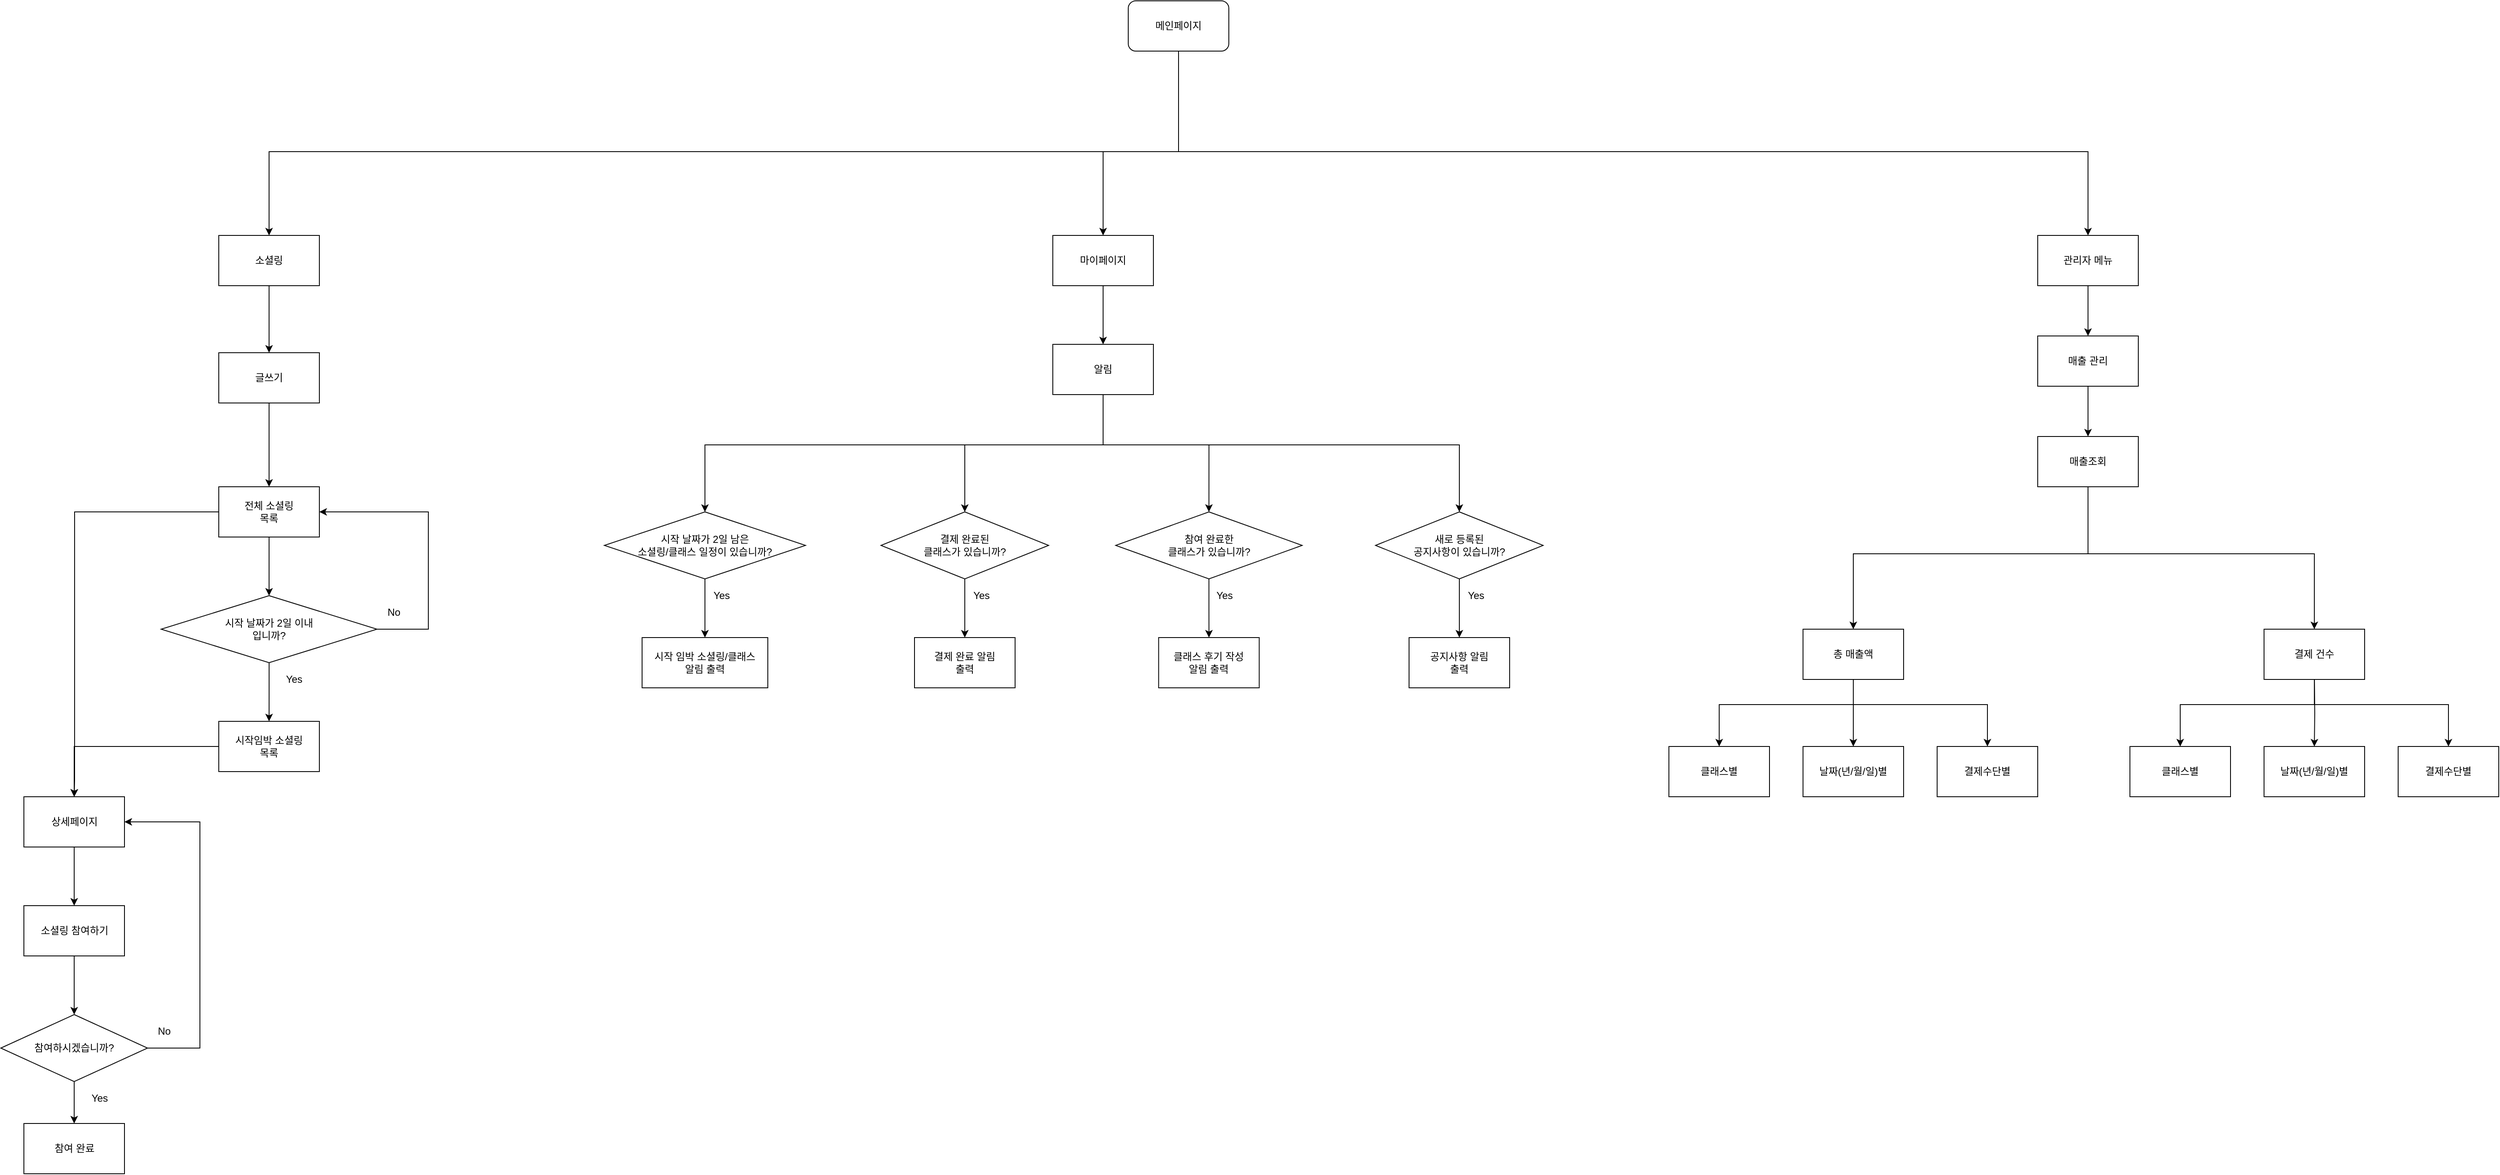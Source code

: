 <mxfile version="15.3.0" type="github">
  <diagram id="XMyp1LrM_B54jQ6VPfjc" name="Page-1">
    <mxGraphModel dx="3555" dy="1905" grid="1" gridSize="10" guides="1" tooltips="1" connect="1" arrows="1" fold="1" page="1" pageScale="1" pageWidth="3300" pageHeight="4681" math="0" shadow="0">
      <root>
        <mxCell id="0" />
        <mxCell id="1" parent="0" />
        <mxCell id="rG8NbFZfz1pAWxpt3FeQ-16" value="" style="edgeStyle=orthogonalEdgeStyle;rounded=0;orthogonalLoop=1;jettySize=auto;html=1;entryX=0.5;entryY=0;entryDx=0;entryDy=0;" edge="1" parent="1" source="nksuaNwJPS0nM7EoXHVq-1" target="nksuaNwJPS0nM7EoXHVq-9">
          <mxGeometry relative="1" as="geometry">
            <mxPoint x="670.0" y="370" as="targetPoint" />
            <Array as="points">
              <mxPoint x="1605" y="270" />
              <mxPoint x="520" y="270" />
            </Array>
          </mxGeometry>
        </mxCell>
        <mxCell id="rG8NbFZfz1pAWxpt3FeQ-18" value="" style="edgeStyle=orthogonalEdgeStyle;rounded=0;orthogonalLoop=1;jettySize=auto;html=1;entryX=0.5;entryY=0;entryDx=0;entryDy=0;" edge="1" parent="1" source="nksuaNwJPS0nM7EoXHVq-1" target="rG8NbFZfz1pAWxpt3FeQ-3">
          <mxGeometry relative="1" as="geometry">
            <mxPoint x="2440" y="420" as="targetPoint" />
            <Array as="points">
              <mxPoint x="1605" y="270" />
              <mxPoint x="2690" y="270" />
            </Array>
          </mxGeometry>
        </mxCell>
        <mxCell id="rG8NbFZfz1pAWxpt3FeQ-20" value="" style="edgeStyle=orthogonalEdgeStyle;rounded=0;orthogonalLoop=1;jettySize=auto;html=1;entryX=0.5;entryY=0;entryDx=0;entryDy=0;" edge="1" parent="1" source="nksuaNwJPS0nM7EoXHVq-1" target="nksuaNwJPS0nM7EoXHVq-57">
          <mxGeometry relative="1" as="geometry">
            <mxPoint x="1605" y="340" as="targetPoint" />
            <Array as="points">
              <mxPoint x="1605" y="270" />
              <mxPoint x="1515" y="270" />
            </Array>
          </mxGeometry>
        </mxCell>
        <mxCell id="nksuaNwJPS0nM7EoXHVq-1" value="메인페이지" style="rounded=1;whiteSpace=wrap;html=1;hachureGap=4;pointerEvents=0;" parent="1" vertex="1">
          <mxGeometry x="1545" y="90" width="120" height="60" as="geometry" />
        </mxCell>
        <mxCell id="nksuaNwJPS0nM7EoXHVq-5" value="" style="endArrow=none;html=1;startSize=14;endSize=14;sourcePerimeterSpacing=8;targetPerimeterSpacing=8;entryX=0.5;entryY=1;entryDx=0;entryDy=0;" parent="1" target="nksuaNwJPS0nM7EoXHVq-1" edge="1">
          <mxGeometry width="50" height="50" relative="1" as="geometry">
            <mxPoint x="1605" y="270" as="sourcePoint" />
            <mxPoint x="1625" y="280" as="targetPoint" />
          </mxGeometry>
        </mxCell>
        <mxCell id="rG8NbFZfz1pAWxpt3FeQ-22" value="" style="edgeStyle=orthogonalEdgeStyle;rounded=0;orthogonalLoop=1;jettySize=auto;html=1;" edge="1" parent="1" source="nksuaNwJPS0nM7EoXHVq-9" target="nksuaNwJPS0nM7EoXHVq-22">
          <mxGeometry relative="1" as="geometry" />
        </mxCell>
        <mxCell id="nksuaNwJPS0nM7EoXHVq-9" value="소셜링" style="rounded=0;whiteSpace=wrap;html=1;hachureGap=4;pointerEvents=0;" parent="1" vertex="1">
          <mxGeometry x="460" y="370" width="120" height="60" as="geometry" />
        </mxCell>
        <mxCell id="rG8NbFZfz1pAWxpt3FeQ-25" value="" style="edgeStyle=orthogonalEdgeStyle;rounded=0;orthogonalLoop=1;jettySize=auto;html=1;entryX=0.5;entryY=0;entryDx=0;entryDy=0;" edge="1" parent="1" source="nksuaNwJPS0nM7EoXHVq-15" target="nksuaNwJPS0nM7EoXHVq-20">
          <mxGeometry relative="1" as="geometry">
            <mxPoint x="520" y="810" as="targetPoint" />
          </mxGeometry>
        </mxCell>
        <mxCell id="rG8NbFZfz1pAWxpt3FeQ-30" value="" style="edgeStyle=orthogonalEdgeStyle;rounded=0;orthogonalLoop=1;jettySize=auto;html=1;entryX=0.5;entryY=0;entryDx=0;entryDy=0;" edge="1" parent="1" source="nksuaNwJPS0nM7EoXHVq-15" target="nksuaNwJPS0nM7EoXHVq-41">
          <mxGeometry relative="1" as="geometry">
            <mxPoint x="290" y="1200" as="targetPoint" />
            <Array as="points">
              <mxPoint x="288" y="700" />
              <mxPoint x="288" y="1020" />
            </Array>
          </mxGeometry>
        </mxCell>
        <mxCell id="nksuaNwJPS0nM7EoXHVq-15" value="전체 소셜링&lt;br&gt;목록" style="rounded=0;whiteSpace=wrap;html=1;hachureGap=4;pointerEvents=0;" parent="1" vertex="1">
          <mxGeometry x="460" y="670" width="120" height="60" as="geometry" />
        </mxCell>
        <mxCell id="rG8NbFZfz1pAWxpt3FeQ-35" value="" style="edgeStyle=orthogonalEdgeStyle;rounded=0;orthogonalLoop=1;jettySize=auto;html=1;entryX=0.5;entryY=0;entryDx=0;entryDy=0;" edge="1" parent="1" source="nksuaNwJPS0nM7EoXHVq-16" target="nksuaNwJPS0nM7EoXHVq-41">
          <mxGeometry relative="1" as="geometry">
            <mxPoint x="290" y="980" as="targetPoint" />
          </mxGeometry>
        </mxCell>
        <mxCell id="nksuaNwJPS0nM7EoXHVq-16" value="시작임박 소셜링&lt;br&gt;목록" style="rounded=0;whiteSpace=wrap;html=1;hachureGap=4;pointerEvents=0;" parent="1" vertex="1">
          <mxGeometry x="460" y="950" width="120" height="60" as="geometry" />
        </mxCell>
        <mxCell id="rG8NbFZfz1pAWxpt3FeQ-27" value="" style="edgeStyle=orthogonalEdgeStyle;rounded=0;orthogonalLoop=1;jettySize=auto;html=1;entryX=1;entryY=0.5;entryDx=0;entryDy=0;" edge="1" parent="1" source="nksuaNwJPS0nM7EoXHVq-20" target="nksuaNwJPS0nM7EoXHVq-15">
          <mxGeometry relative="1" as="geometry">
            <mxPoint x="797" y="690" as="targetPoint" />
            <Array as="points">
              <mxPoint x="710" y="840" />
              <mxPoint x="710" y="700" />
            </Array>
          </mxGeometry>
        </mxCell>
        <mxCell id="rG8NbFZfz1pAWxpt3FeQ-28" value="" style="edgeStyle=orthogonalEdgeStyle;rounded=0;orthogonalLoop=1;jettySize=auto;html=1;" edge="1" parent="1" source="nksuaNwJPS0nM7EoXHVq-20" target="nksuaNwJPS0nM7EoXHVq-16">
          <mxGeometry relative="1" as="geometry" />
        </mxCell>
        <mxCell id="nksuaNwJPS0nM7EoXHVq-20" value="시작 날짜가 2일 이내&lt;br&gt;입니까?" style="rhombus;whiteSpace=wrap;html=1;hachureGap=4;pointerEvents=0;" parent="1" vertex="1">
          <mxGeometry x="391.25" y="800" width="257.5" height="80" as="geometry" />
        </mxCell>
        <mxCell id="rG8NbFZfz1pAWxpt3FeQ-23" value="" style="edgeStyle=orthogonalEdgeStyle;rounded=0;orthogonalLoop=1;jettySize=auto;html=1;" edge="1" parent="1" source="nksuaNwJPS0nM7EoXHVq-22" target="nksuaNwJPS0nM7EoXHVq-15">
          <mxGeometry relative="1" as="geometry" />
        </mxCell>
        <mxCell id="nksuaNwJPS0nM7EoXHVq-22" value="글쓰기" style="rounded=0;whiteSpace=wrap;html=1;hachureGap=4;pointerEvents=0;" parent="1" vertex="1">
          <mxGeometry x="460" y="510" width="120" height="60" as="geometry" />
        </mxCell>
        <mxCell id="nksuaNwJPS0nM7EoXHVq-24" value="Yes" style="text;html=1;strokeColor=none;fillColor=none;align=center;verticalAlign=middle;whiteSpace=wrap;rounded=0;hachureGap=4;pointerEvents=0;" parent="1" vertex="1">
          <mxGeometry x="530" y="890" width="40" height="20" as="geometry" />
        </mxCell>
        <mxCell id="nksuaNwJPS0nM7EoXHVq-25" value="No" style="text;html=1;strokeColor=none;fillColor=none;align=center;verticalAlign=middle;whiteSpace=wrap;rounded=0;hachureGap=4;pointerEvents=0;" parent="1" vertex="1">
          <mxGeometry x="648.75" y="810" width="40" height="20" as="geometry" />
        </mxCell>
        <mxCell id="rG8NbFZfz1pAWxpt3FeQ-31" value="" style="edgeStyle=orthogonalEdgeStyle;rounded=0;orthogonalLoop=1;jettySize=auto;html=1;" edge="1" parent="1" source="nksuaNwJPS0nM7EoXHVq-41" target="nksuaNwJPS0nM7EoXHVq-43">
          <mxGeometry relative="1" as="geometry" />
        </mxCell>
        <mxCell id="nksuaNwJPS0nM7EoXHVq-41" value="상세페이지" style="rounded=0;whiteSpace=wrap;html=1;hachureGap=4;pointerEvents=0;" parent="1" vertex="1">
          <mxGeometry x="227.5" y="1040" width="120" height="60" as="geometry" />
        </mxCell>
        <mxCell id="rG8NbFZfz1pAWxpt3FeQ-32" value="" style="edgeStyle=orthogonalEdgeStyle;rounded=0;orthogonalLoop=1;jettySize=auto;html=1;" edge="1" parent="1" source="nksuaNwJPS0nM7EoXHVq-43" target="nksuaNwJPS0nM7EoXHVq-45">
          <mxGeometry relative="1" as="geometry" />
        </mxCell>
        <mxCell id="nksuaNwJPS0nM7EoXHVq-43" value="소셜링 참여하기" style="rounded=0;whiteSpace=wrap;html=1;hachureGap=4;pointerEvents=0;" parent="1" vertex="1">
          <mxGeometry x="227.5" y="1170" width="120" height="60" as="geometry" />
        </mxCell>
        <mxCell id="rG8NbFZfz1pAWxpt3FeQ-13" value="" style="edgeStyle=orthogonalEdgeStyle;rounded=0;orthogonalLoop=1;jettySize=auto;html=1;entryX=1;entryY=0.5;entryDx=0;entryDy=0;" edge="1" parent="1" source="nksuaNwJPS0nM7EoXHVq-45" target="nksuaNwJPS0nM7EoXHVq-41">
          <mxGeometry relative="1" as="geometry">
            <mxPoint x="367.5" y="1060" as="targetPoint" />
            <Array as="points">
              <mxPoint x="437.5" y="1340" />
              <mxPoint x="437.5" y="1070" />
            </Array>
          </mxGeometry>
        </mxCell>
        <mxCell id="rG8NbFZfz1pAWxpt3FeQ-33" value="" style="edgeStyle=orthogonalEdgeStyle;rounded=0;orthogonalLoop=1;jettySize=auto;html=1;" edge="1" parent="1" source="nksuaNwJPS0nM7EoXHVq-45" target="nksuaNwJPS0nM7EoXHVq-50">
          <mxGeometry relative="1" as="geometry" />
        </mxCell>
        <mxCell id="nksuaNwJPS0nM7EoXHVq-45" value="참여하시겠습니까?" style="rhombus;whiteSpace=wrap;html=1;hachureGap=4;pointerEvents=0;" parent="1" vertex="1">
          <mxGeometry x="200" y="1300" width="175" height="80" as="geometry" />
        </mxCell>
        <mxCell id="nksuaNwJPS0nM7EoXHVq-50" value="참여 완료" style="rounded=0;whiteSpace=wrap;html=1;hachureGap=4;pointerEvents=0;" parent="1" vertex="1">
          <mxGeometry x="227.5" y="1430" width="120" height="60" as="geometry" />
        </mxCell>
        <mxCell id="nksuaNwJPS0nM7EoXHVq-52" value="Yes" style="text;html=1;strokeColor=none;fillColor=none;align=center;verticalAlign=middle;whiteSpace=wrap;rounded=0;hachureGap=4;pointerEvents=0;" parent="1" vertex="1">
          <mxGeometry x="297.5" y="1390" width="40" height="20" as="geometry" />
        </mxCell>
        <mxCell id="nksuaNwJPS0nM7EoXHVq-53" value="No" style="text;html=1;strokeColor=none;fillColor=none;align=center;verticalAlign=middle;whiteSpace=wrap;rounded=0;hachureGap=4;pointerEvents=0;" parent="1" vertex="1">
          <mxGeometry x="375" y="1310" width="40" height="20" as="geometry" />
        </mxCell>
        <mxCell id="rG8NbFZfz1pAWxpt3FeQ-36" value="" style="edgeStyle=orthogonalEdgeStyle;rounded=0;orthogonalLoop=1;jettySize=auto;html=1;" edge="1" parent="1" source="nksuaNwJPS0nM7EoXHVq-57" target="nksuaNwJPS0nM7EoXHVq-59">
          <mxGeometry relative="1" as="geometry" />
        </mxCell>
        <mxCell id="nksuaNwJPS0nM7EoXHVq-57" value="마이페이지" style="rounded=0;whiteSpace=wrap;html=1;hachureGap=4;pointerEvents=0;" parent="1" vertex="1">
          <mxGeometry x="1455" y="370" width="120" height="60" as="geometry" />
        </mxCell>
        <mxCell id="rG8NbFZfz1pAWxpt3FeQ-40" value="" style="edgeStyle=orthogonalEdgeStyle;rounded=0;orthogonalLoop=1;jettySize=auto;html=1;entryX=0.5;entryY=0;entryDx=0;entryDy=0;" edge="1" parent="1" source="nksuaNwJPS0nM7EoXHVq-59" target="nksuaNwJPS0nM7EoXHVq-65">
          <mxGeometry relative="1" as="geometry">
            <mxPoint x="1040" y="700" as="targetPoint" />
            <Array as="points">
              <mxPoint x="1515" y="620" />
              <mxPoint x="1040" y="620" />
            </Array>
          </mxGeometry>
        </mxCell>
        <mxCell id="rG8NbFZfz1pAWxpt3FeQ-43" value="" style="edgeStyle=orthogonalEdgeStyle;rounded=0;orthogonalLoop=1;jettySize=auto;html=1;entryX=0.5;entryY=0;entryDx=0;entryDy=0;entryPerimeter=0;" edge="1" parent="1" source="nksuaNwJPS0nM7EoXHVq-59" target="nksuaNwJPS0nM7EoXHVq-69">
          <mxGeometry relative="1" as="geometry">
            <mxPoint x="1350" y="700" as="targetPoint" />
            <Array as="points">
              <mxPoint x="1515" y="620" />
              <mxPoint x="1350" y="620" />
            </Array>
          </mxGeometry>
        </mxCell>
        <mxCell id="rG8NbFZfz1pAWxpt3FeQ-48" value="" style="edgeStyle=orthogonalEdgeStyle;rounded=0;orthogonalLoop=1;jettySize=auto;html=1;entryX=0.5;entryY=0;entryDx=0;entryDy=0;" edge="1" parent="1" source="nksuaNwJPS0nM7EoXHVq-59" target="nksuaNwJPS0nM7EoXHVq-73">
          <mxGeometry relative="1" as="geometry">
            <mxPoint x="1640" y="700" as="targetPoint" />
            <Array as="points">
              <mxPoint x="1515" y="620" />
              <mxPoint x="1641" y="620" />
            </Array>
          </mxGeometry>
        </mxCell>
        <mxCell id="rG8NbFZfz1pAWxpt3FeQ-51" value="" style="edgeStyle=orthogonalEdgeStyle;rounded=0;orthogonalLoop=1;jettySize=auto;html=1;entryX=0.5;entryY=0;entryDx=0;entryDy=0;" edge="1" parent="1" source="nksuaNwJPS0nM7EoXHVq-59" target="nksuaNwJPS0nM7EoXHVq-77">
          <mxGeometry relative="1" as="geometry">
            <mxPoint x="1970" y="700" as="targetPoint" />
            <Array as="points">
              <mxPoint x="1515" y="620" />
              <mxPoint x="1940" y="620" />
            </Array>
          </mxGeometry>
        </mxCell>
        <mxCell id="nksuaNwJPS0nM7EoXHVq-59" value="알림" style="rounded=0;whiteSpace=wrap;html=1;hachureGap=4;pointerEvents=0;" parent="1" vertex="1">
          <mxGeometry x="1455" y="500" width="120" height="60" as="geometry" />
        </mxCell>
        <mxCell id="rG8NbFZfz1pAWxpt3FeQ-41" value="" style="edgeStyle=orthogonalEdgeStyle;rounded=0;orthogonalLoop=1;jettySize=auto;html=1;entryX=0.5;entryY=0;entryDx=0;entryDy=0;" edge="1" parent="1" source="nksuaNwJPS0nM7EoXHVq-65" target="nksuaNwJPS0nM7EoXHVq-67">
          <mxGeometry relative="1" as="geometry" />
        </mxCell>
        <mxCell id="nksuaNwJPS0nM7EoXHVq-65" value="시작 날짜가 2일 남은&lt;br&gt;소셜링/클래스 일정이 있습니까?" style="rhombus;whiteSpace=wrap;html=1;hachureGap=4;pointerEvents=0;" parent="1" vertex="1">
          <mxGeometry x="920" y="700" width="240" height="80" as="geometry" />
        </mxCell>
        <mxCell id="nksuaNwJPS0nM7EoXHVq-67" value="시작 임박 소셜링/클래스&lt;br&gt;알림 출력" style="rounded=0;whiteSpace=wrap;html=1;hachureGap=4;pointerEvents=0;" parent="1" vertex="1">
          <mxGeometry x="965" y="850" width="150" height="60" as="geometry" />
        </mxCell>
        <mxCell id="rG8NbFZfz1pAWxpt3FeQ-45" value="" style="edgeStyle=orthogonalEdgeStyle;rounded=0;orthogonalLoop=1;jettySize=auto;html=1;" edge="1" parent="1" source="nksuaNwJPS0nM7EoXHVq-69" target="nksuaNwJPS0nM7EoXHVq-71">
          <mxGeometry relative="1" as="geometry" />
        </mxCell>
        <mxCell id="nksuaNwJPS0nM7EoXHVq-69" value="결제 완료된&lt;br&gt;클래스가 있습니까?" style="rhombus;whiteSpace=wrap;html=1;hachureGap=4;pointerEvents=0;" parent="1" vertex="1">
          <mxGeometry x="1250" y="700" width="200" height="80" as="geometry" />
        </mxCell>
        <mxCell id="nksuaNwJPS0nM7EoXHVq-71" value="결제 완료 알림&lt;br&gt;출력" style="rounded=0;whiteSpace=wrap;html=1;hachureGap=4;pointerEvents=0;" parent="1" vertex="1">
          <mxGeometry x="1290" y="850" width="120" height="60" as="geometry" />
        </mxCell>
        <mxCell id="rG8NbFZfz1pAWxpt3FeQ-49" value="" style="edgeStyle=orthogonalEdgeStyle;rounded=0;orthogonalLoop=1;jettySize=auto;html=1;" edge="1" parent="1" source="nksuaNwJPS0nM7EoXHVq-73" target="nksuaNwJPS0nM7EoXHVq-75">
          <mxGeometry relative="1" as="geometry" />
        </mxCell>
        <mxCell id="nksuaNwJPS0nM7EoXHVq-73" value="참여 완료한&lt;br&gt;클래스가 있습니까?" style="rhombus;whiteSpace=wrap;html=1;hachureGap=4;pointerEvents=0;" parent="1" vertex="1">
          <mxGeometry x="1530" y="700" width="222.5" height="80" as="geometry" />
        </mxCell>
        <mxCell id="nksuaNwJPS0nM7EoXHVq-75" value="클래스 후기 작성&lt;br&gt;알림 출력" style="rounded=0;whiteSpace=wrap;html=1;hachureGap=4;pointerEvents=0;" parent="1" vertex="1">
          <mxGeometry x="1581.25" y="850" width="120" height="60" as="geometry" />
        </mxCell>
        <mxCell id="rG8NbFZfz1pAWxpt3FeQ-52" value="" style="edgeStyle=orthogonalEdgeStyle;rounded=0;orthogonalLoop=1;jettySize=auto;html=1;" edge="1" parent="1" source="nksuaNwJPS0nM7EoXHVq-77" target="nksuaNwJPS0nM7EoXHVq-79">
          <mxGeometry relative="1" as="geometry" />
        </mxCell>
        <mxCell id="nksuaNwJPS0nM7EoXHVq-77" value="새로 등록된&lt;br&gt;공지사항이 있습니까?" style="rhombus;whiteSpace=wrap;html=1;hachureGap=4;pointerEvents=0;" parent="1" vertex="1">
          <mxGeometry x="1840" y="700" width="200" height="80" as="geometry" />
        </mxCell>
        <mxCell id="nksuaNwJPS0nM7EoXHVq-79" value="공지사항 알림&lt;br&gt;출력" style="rounded=0;whiteSpace=wrap;html=1;hachureGap=4;pointerEvents=0;" parent="1" vertex="1">
          <mxGeometry x="1880" y="850" width="120" height="60" as="geometry" />
        </mxCell>
        <mxCell id="nksuaNwJPS0nM7EoXHVq-80" value="Yes" style="text;html=1;strokeColor=none;fillColor=none;align=center;verticalAlign=middle;whiteSpace=wrap;rounded=0;hachureGap=4;pointerEvents=0;" parent="1" vertex="1">
          <mxGeometry x="1040" y="790" width="40" height="20" as="geometry" />
        </mxCell>
        <mxCell id="nksuaNwJPS0nM7EoXHVq-81" value="Yes" style="text;html=1;strokeColor=none;fillColor=none;align=center;verticalAlign=middle;whiteSpace=wrap;rounded=0;hachureGap=4;pointerEvents=0;" parent="1" vertex="1">
          <mxGeometry x="1350" y="790" width="40" height="20" as="geometry" />
        </mxCell>
        <mxCell id="nksuaNwJPS0nM7EoXHVq-83" value="Yes" style="text;html=1;strokeColor=none;fillColor=none;align=center;verticalAlign=middle;whiteSpace=wrap;rounded=0;hachureGap=4;pointerEvents=0;" parent="1" vertex="1">
          <mxGeometry x="1640" y="790" width="40" height="20" as="geometry" />
        </mxCell>
        <mxCell id="nksuaNwJPS0nM7EoXHVq-84" value="Yes" style="text;html=1;strokeColor=none;fillColor=none;align=center;verticalAlign=middle;whiteSpace=wrap;rounded=0;hachureGap=4;pointerEvents=0;" parent="1" vertex="1">
          <mxGeometry x="1940" y="790" width="40" height="20" as="geometry" />
        </mxCell>
        <mxCell id="rG8NbFZfz1pAWxpt3FeQ-6" value="" style="edgeStyle=orthogonalEdgeStyle;rounded=0;orthogonalLoop=1;jettySize=auto;html=1;" edge="1" parent="1" source="nksuaNwJPS0nM7EoXHVq-86" target="nksuaNwJPS0nM7EoXHVq-88">
          <mxGeometry relative="1" as="geometry" />
        </mxCell>
        <mxCell id="nksuaNwJPS0nM7EoXHVq-86" value="매출 관리" style="rounded=0;whiteSpace=wrap;html=1;hachureGap=4;pointerEvents=0;" parent="1" vertex="1">
          <mxGeometry x="2630" y="490" width="120" height="60" as="geometry" />
        </mxCell>
        <mxCell id="rG8NbFZfz1pAWxpt3FeQ-54" value="" style="edgeStyle=orthogonalEdgeStyle;rounded=0;orthogonalLoop=1;jettySize=auto;html=1;entryX=0.5;entryY=0;entryDx=0;entryDy=0;" edge="1" parent="1" source="nksuaNwJPS0nM7EoXHVq-88" target="nksuaNwJPS0nM7EoXHVq-92">
          <mxGeometry relative="1" as="geometry">
            <mxPoint x="2410" y="750" as="targetPoint" />
            <Array as="points">
              <mxPoint x="2690" y="750" />
              <mxPoint x="2410" y="750" />
            </Array>
          </mxGeometry>
        </mxCell>
        <mxCell id="rG8NbFZfz1pAWxpt3FeQ-56" value="" style="edgeStyle=orthogonalEdgeStyle;rounded=0;orthogonalLoop=1;jettySize=auto;html=1;entryX=0.5;entryY=0;entryDx=0;entryDy=0;" edge="1" parent="1" source="nksuaNwJPS0nM7EoXHVq-88" target="nksuaNwJPS0nM7EoXHVq-94">
          <mxGeometry relative="1" as="geometry">
            <mxPoint x="2770" y="810" as="targetPoint" />
            <Array as="points">
              <mxPoint x="2690" y="750" />
              <mxPoint x="2960" y="750" />
            </Array>
          </mxGeometry>
        </mxCell>
        <mxCell id="nksuaNwJPS0nM7EoXHVq-88" value="매출조회" style="rounded=0;whiteSpace=wrap;html=1;hachureGap=4;pointerEvents=0;" parent="1" vertex="1">
          <mxGeometry x="2630" y="610" width="120" height="60" as="geometry" />
        </mxCell>
        <mxCell id="rG8NbFZfz1pAWxpt3FeQ-58" value="" style="edgeStyle=orthogonalEdgeStyle;rounded=0;orthogonalLoop=1;jettySize=auto;html=1;" edge="1" parent="1" source="nksuaNwJPS0nM7EoXHVq-92" target="nksuaNwJPS0nM7EoXHVq-102">
          <mxGeometry relative="1" as="geometry" />
        </mxCell>
        <mxCell id="rG8NbFZfz1pAWxpt3FeQ-60" value="" style="edgeStyle=orthogonalEdgeStyle;rounded=0;orthogonalLoop=1;jettySize=auto;html=1;entryX=0.5;entryY=0;entryDx=0;entryDy=0;" edge="1" parent="1" source="nksuaNwJPS0nM7EoXHVq-92" target="nksuaNwJPS0nM7EoXHVq-98">
          <mxGeometry relative="1" as="geometry">
            <mxPoint x="2270.059" y="980" as="targetPoint" />
            <Array as="points">
              <mxPoint x="2410" y="930" />
              <mxPoint x="2250" y="930" />
            </Array>
          </mxGeometry>
        </mxCell>
        <mxCell id="rG8NbFZfz1pAWxpt3FeQ-62" value="" style="edgeStyle=orthogonalEdgeStyle;rounded=0;orthogonalLoop=1;jettySize=auto;html=1;entryX=0.5;entryY=0;entryDx=0;entryDy=0;" edge="1" parent="1" source="nksuaNwJPS0nM7EoXHVq-92" target="nksuaNwJPS0nM7EoXHVq-100">
          <mxGeometry relative="1" as="geometry">
            <mxPoint x="2560.059" y="1060" as="targetPoint" />
            <Array as="points">
              <mxPoint x="2410" y="930" />
              <mxPoint x="2570" y="930" />
            </Array>
          </mxGeometry>
        </mxCell>
        <mxCell id="nksuaNwJPS0nM7EoXHVq-92" value="총 매출액" style="rounded=0;whiteSpace=wrap;html=1;hachureGap=4;pointerEvents=0;" parent="1" vertex="1">
          <mxGeometry x="2350" y="840" width="120" height="60" as="geometry" />
        </mxCell>
        <mxCell id="nksuaNwJPS0nM7EoXHVq-94" value="결제 건수" style="rounded=0;whiteSpace=wrap;html=1;hachureGap=4;pointerEvents=0;" parent="1" vertex="1">
          <mxGeometry x="2900" y="840" width="120" height="60" as="geometry" />
        </mxCell>
        <mxCell id="nksuaNwJPS0nM7EoXHVq-98" value="클래스별" style="rounded=0;whiteSpace=wrap;html=1;hachureGap=4;pointerEvents=0;" parent="1" vertex="1">
          <mxGeometry x="2190" y="980" width="120" height="60" as="geometry" />
        </mxCell>
        <mxCell id="nksuaNwJPS0nM7EoXHVq-100" value="결제수단별" style="rounded=0;whiteSpace=wrap;html=1;hachureGap=4;pointerEvents=0;" parent="1" vertex="1">
          <mxGeometry x="2510" y="980" width="120" height="60" as="geometry" />
        </mxCell>
        <mxCell id="nksuaNwJPS0nM7EoXHVq-102" value="날짜(년/월/일)별" style="rounded=0;whiteSpace=wrap;html=1;hachureGap=4;pointerEvents=0;" parent="1" vertex="1">
          <mxGeometry x="2350" y="980" width="120" height="60" as="geometry" />
        </mxCell>
        <mxCell id="rG8NbFZfz1pAWxpt3FeQ-5" value="" style="edgeStyle=orthogonalEdgeStyle;rounded=0;orthogonalLoop=1;jettySize=auto;html=1;" edge="1" parent="1" source="rG8NbFZfz1pAWxpt3FeQ-3" target="nksuaNwJPS0nM7EoXHVq-86">
          <mxGeometry relative="1" as="geometry" />
        </mxCell>
        <mxCell id="rG8NbFZfz1pAWxpt3FeQ-3" value="관리자 메뉴" style="whiteSpace=wrap;html=1;rounded=0;hachureGap=4;" vertex="1" parent="1">
          <mxGeometry x="2630" y="370" width="120" height="60" as="geometry" />
        </mxCell>
        <mxCell id="rG8NbFZfz1pAWxpt3FeQ-63" value="" style="edgeStyle=orthogonalEdgeStyle;rounded=0;orthogonalLoop=1;jettySize=auto;html=1;" edge="1" parent="1" target="rG8NbFZfz1pAWxpt3FeQ-68">
          <mxGeometry relative="1" as="geometry">
            <mxPoint x="2960" y="900" as="sourcePoint" />
          </mxGeometry>
        </mxCell>
        <mxCell id="rG8NbFZfz1pAWxpt3FeQ-64" value="" style="edgeStyle=orthogonalEdgeStyle;rounded=0;orthogonalLoop=1;jettySize=auto;html=1;entryX=0.5;entryY=0;entryDx=0;entryDy=0;" edge="1" parent="1" target="rG8NbFZfz1pAWxpt3FeQ-66">
          <mxGeometry relative="1" as="geometry">
            <mxPoint x="2960.059" y="900" as="sourcePoint" />
            <mxPoint x="2820.059" y="980" as="targetPoint" />
            <Array as="points">
              <mxPoint x="2960" y="930" />
              <mxPoint x="2800" y="930" />
            </Array>
          </mxGeometry>
        </mxCell>
        <mxCell id="rG8NbFZfz1pAWxpt3FeQ-65" value="" style="edgeStyle=orthogonalEdgeStyle;rounded=0;orthogonalLoop=1;jettySize=auto;html=1;entryX=0.5;entryY=0;entryDx=0;entryDy=0;" edge="1" parent="1" target="rG8NbFZfz1pAWxpt3FeQ-67">
          <mxGeometry relative="1" as="geometry">
            <mxPoint x="2960.059" y="900" as="sourcePoint" />
            <mxPoint x="3110.059" y="1060" as="targetPoint" />
            <Array as="points">
              <mxPoint x="2960" y="930" />
              <mxPoint x="3120" y="930" />
            </Array>
          </mxGeometry>
        </mxCell>
        <mxCell id="rG8NbFZfz1pAWxpt3FeQ-66" value="클래스별" style="rounded=0;whiteSpace=wrap;html=1;hachureGap=4;pointerEvents=0;" vertex="1" parent="1">
          <mxGeometry x="2740" y="980" width="120" height="60" as="geometry" />
        </mxCell>
        <mxCell id="rG8NbFZfz1pAWxpt3FeQ-67" value="결제수단별" style="rounded=0;whiteSpace=wrap;html=1;hachureGap=4;pointerEvents=0;" vertex="1" parent="1">
          <mxGeometry x="3060" y="980" width="120" height="60" as="geometry" />
        </mxCell>
        <mxCell id="rG8NbFZfz1pAWxpt3FeQ-68" value="날짜(년/월/일)별" style="rounded=0;whiteSpace=wrap;html=1;hachureGap=4;pointerEvents=0;" vertex="1" parent="1">
          <mxGeometry x="2900" y="980" width="120" height="60" as="geometry" />
        </mxCell>
      </root>
    </mxGraphModel>
  </diagram>
</mxfile>
